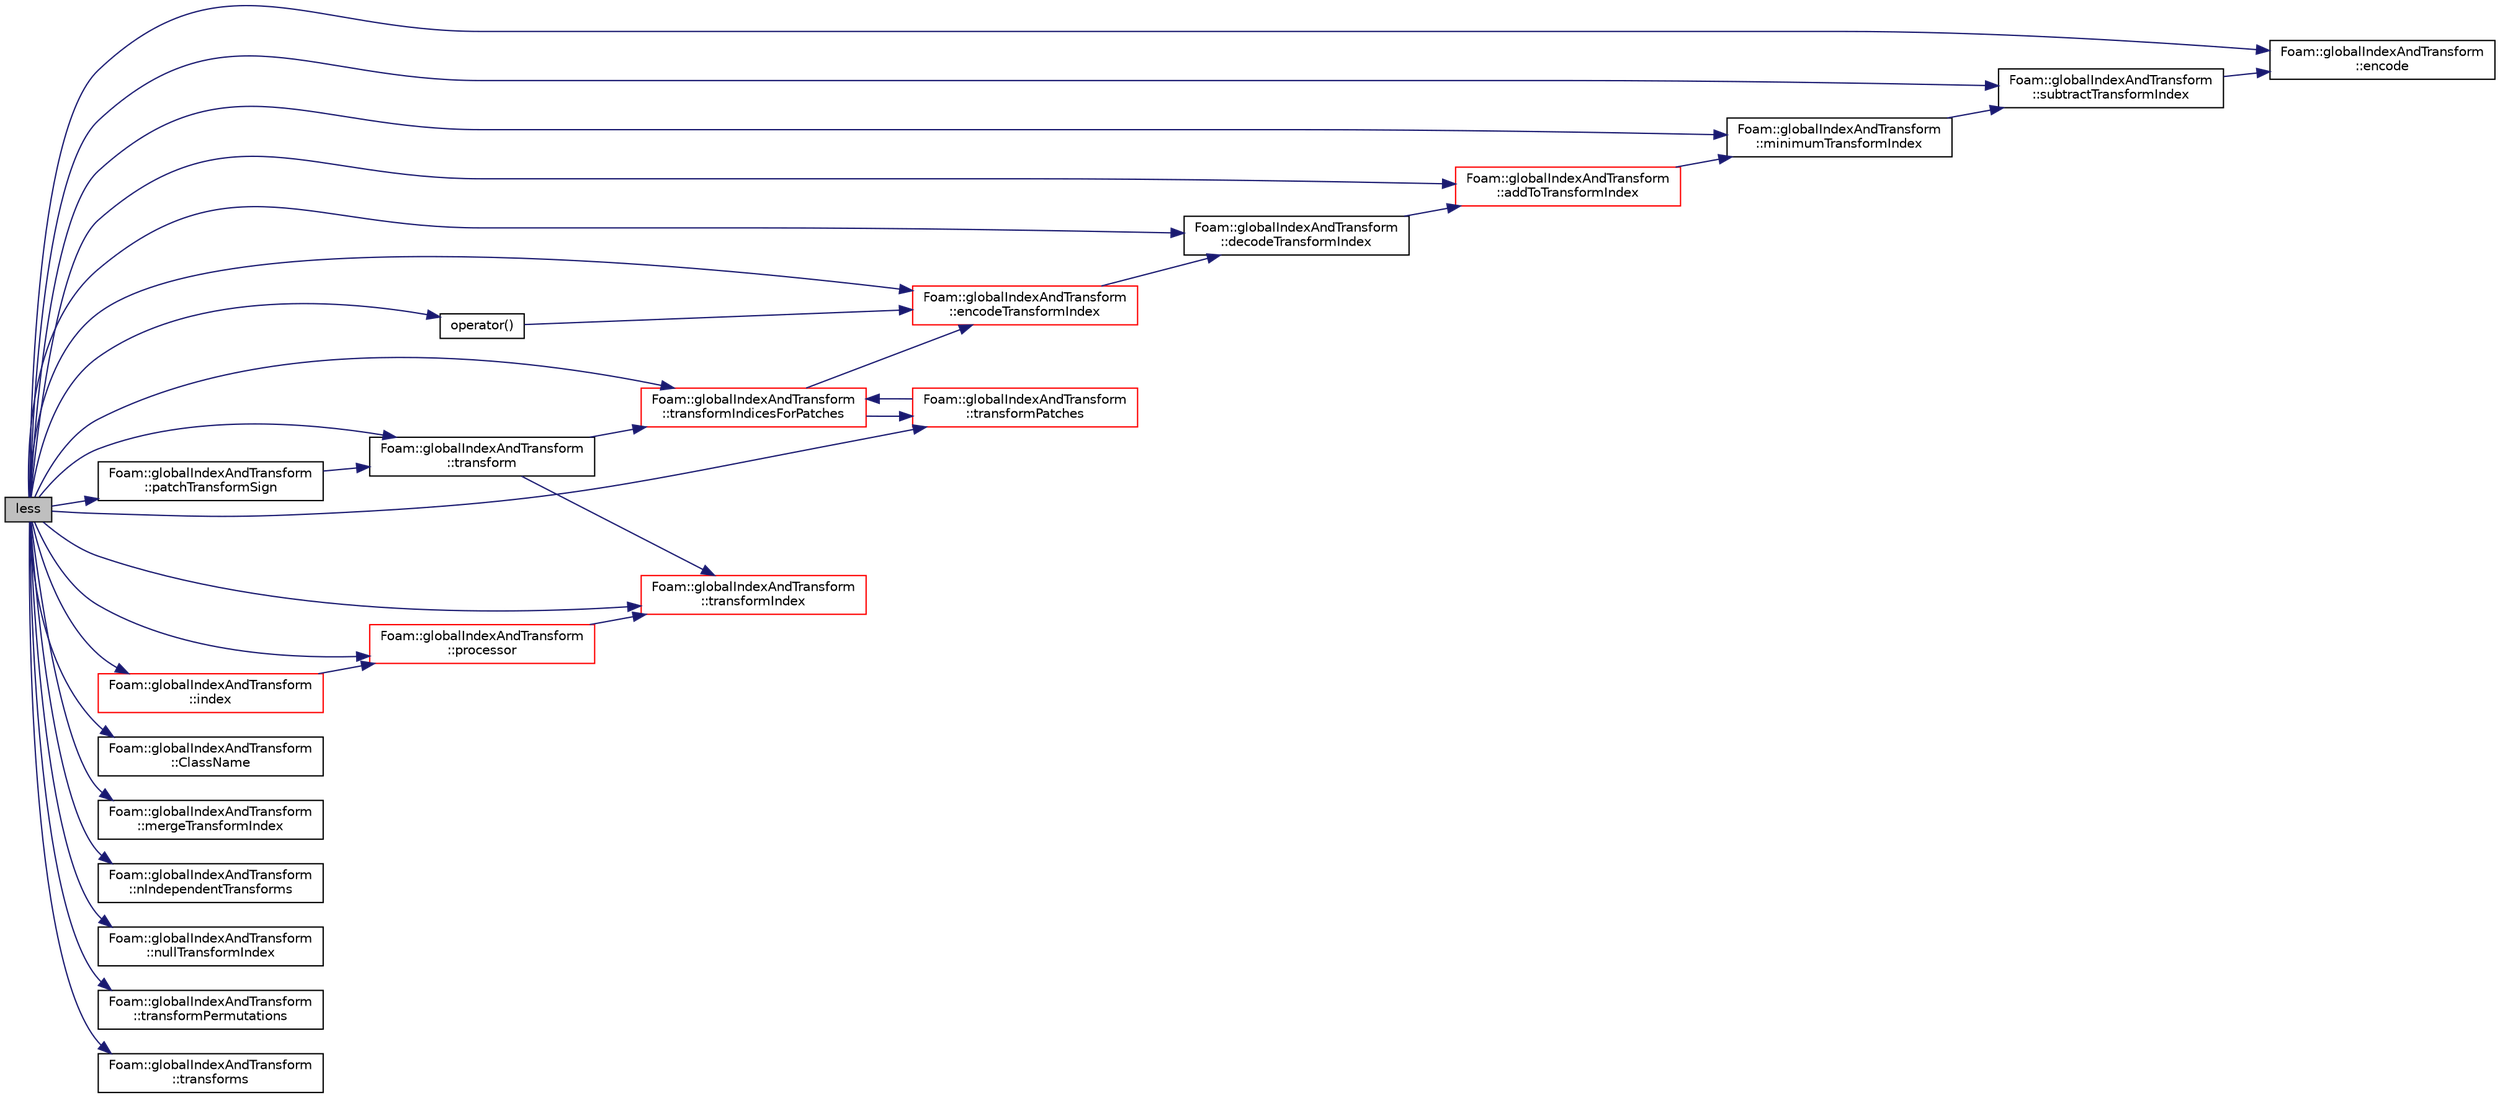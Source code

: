 digraph "less"
{
  bgcolor="transparent";
  edge [fontname="Helvetica",fontsize="10",labelfontname="Helvetica",labelfontsize="10"];
  node [fontname="Helvetica",fontsize="10",shape=record];
  rankdir="LR";
  Node0 [label="less",height=0.2,width=0.4,color="black", fillcolor="grey75", style="filled", fontcolor="black"];
  Node0 -> Node1 [color="midnightblue",fontsize="10",style="solid",fontname="Helvetica"];
  Node1 [label="Foam::globalIndexAndTransform\l::addToTransformIndex",height=0.2,width=0.4,color="red",URL="$a28849.html#ae9329ecbff5414c32adf2e3ea298efad",tooltip="Add patch transformation to transformIndex. Return new. "];
  Node1 -> Node54 [color="midnightblue",fontsize="10",style="solid",fontname="Helvetica"];
  Node54 [label="Foam::globalIndexAndTransform\l::minimumTransformIndex",height=0.2,width=0.4,color="black",URL="$a28849.html#af4f7e1b27247d7622a8c39abdd1f5b9d",tooltip="Combine two transformIndices. "];
  Node54 -> Node55 [color="midnightblue",fontsize="10",style="solid",fontname="Helvetica"];
  Node55 [label="Foam::globalIndexAndTransform\l::subtractTransformIndex",height=0.2,width=0.4,color="black",URL="$a28849.html#abfb13fbd76cb673f79ddfa1dd260e326",tooltip="Subtract two transformIndices. "];
  Node55 -> Node56 [color="midnightblue",fontsize="10",style="solid",fontname="Helvetica"];
  Node56 [label="Foam::globalIndexAndTransform\l::encode",height=0.2,width=0.4,color="black",URL="$a28849.html#a82059177855ade061a7ad0663ed4cc68",tooltip="Encode index and bare index as components on own processor. "];
  Node0 -> Node66 [color="midnightblue",fontsize="10",style="solid",fontname="Helvetica"];
  Node66 [label="Foam::globalIndexAndTransform\l::ClassName",height=0.2,width=0.4,color="black",URL="$a28849.html#ad8538b37d6b3241bb21f05e3fbd2d1fd"];
  Node0 -> Node67 [color="midnightblue",fontsize="10",style="solid",fontname="Helvetica"];
  Node67 [label="Foam::globalIndexAndTransform\l::decodeTransformIndex",height=0.2,width=0.4,color="black",URL="$a28849.html#aa5d03acefc3500c9ba5e129de60d117d",tooltip="Decode transform index. "];
  Node67 -> Node1 [color="midnightblue",fontsize="10",style="solid",fontname="Helvetica"];
  Node0 -> Node56 [color="midnightblue",fontsize="10",style="solid",fontname="Helvetica"];
  Node0 -> Node68 [color="midnightblue",fontsize="10",style="solid",fontname="Helvetica"];
  Node68 [label="Foam::globalIndexAndTransform\l::encodeTransformIndex",height=0.2,width=0.4,color="red",URL="$a28849.html#a5ad7c4efca1981054edaa6ede7cf61a1",tooltip="Generate a transform index from the permutation indices of. "];
  Node68 -> Node67 [color="midnightblue",fontsize="10",style="solid",fontname="Helvetica"];
  Node0 -> Node70 [color="midnightblue",fontsize="10",style="solid",fontname="Helvetica"];
  Node70 [label="Foam::globalIndexAndTransform\l::index",height=0.2,width=0.4,color="red",URL="$a28849.html#ae5f27da3d24cfe83d18f00b1adc4a8de",tooltip="Index carried by the object. "];
  Node70 -> Node71 [color="midnightblue",fontsize="10",style="solid",fontname="Helvetica"];
  Node71 [label="Foam::globalIndexAndTransform\l::processor",height=0.2,width=0.4,color="red",URL="$a28849.html#a391cb1737676bea47a5ef19684a4bb9f",tooltip="Which processor does this come from? "];
  Node71 -> Node72 [color="midnightblue",fontsize="10",style="solid",fontname="Helvetica"];
  Node72 [label="Foam::globalIndexAndTransform\l::transformIndex",height=0.2,width=0.4,color="red",URL="$a28849.html#a37a9d2a80e0db88cf7320ecfd71f5c35",tooltip="Transform carried by the object. "];
  Node0 -> Node73 [color="midnightblue",fontsize="10",style="solid",fontname="Helvetica"];
  Node73 [label="Foam::globalIndexAndTransform\l::mergeTransformIndex",height=0.2,width=0.4,color="black",URL="$a28849.html#a201e1eb5807137eecb2692185dc44055",tooltip="Combine two transformIndices. "];
  Node0 -> Node54 [color="midnightblue",fontsize="10",style="solid",fontname="Helvetica"];
  Node0 -> Node74 [color="midnightblue",fontsize="10",style="solid",fontname="Helvetica"];
  Node74 [label="Foam::globalIndexAndTransform\l::nIndependentTransforms",height=0.2,width=0.4,color="black",URL="$a28849.html#ae93fab6ca70314aff46e2a9c11cf4df2",tooltip="Return the number of independent transforms. "];
  Node0 -> Node75 [color="midnightblue",fontsize="10",style="solid",fontname="Helvetica"];
  Node75 [label="Foam::globalIndexAndTransform\l::nullTransformIndex",height=0.2,width=0.4,color="black",URL="$a28849.html#a78984df8a1ade6e191693aae57670aee",tooltip="Return the transformIndex (index in transformPermutations) "];
  Node0 -> Node76 [color="midnightblue",fontsize="10",style="solid",fontname="Helvetica"];
  Node76 [label="operator()",height=0.2,width=0.4,color="black",URL="$a28853.html#a6353a373f980ef6bf4f8ffef7bf093f3"];
  Node76 -> Node68 [color="midnightblue",fontsize="10",style="solid",fontname="Helvetica"];
  Node0 -> Node77 [color="midnightblue",fontsize="10",style="solid",fontname="Helvetica"];
  Node77 [label="Foam::globalIndexAndTransform\l::patchTransformSign",height=0.2,width=0.4,color="black",URL="$a28849.html#adf8b6e10e66537c83e38632a8f22f169",tooltip="Return access to the per-patch transform-sign pairs. "];
  Node77 -> Node78 [color="midnightblue",fontsize="10",style="solid",fontname="Helvetica"];
  Node78 [label="Foam::globalIndexAndTransform\l::transform",height=0.2,width=0.4,color="black",URL="$a28849.html#a394b589af5b529c46b524bb6418c05d5",tooltip="Access the overall (permuted) transform corresponding. "];
  Node78 -> Node72 [color="midnightblue",fontsize="10",style="solid",fontname="Helvetica"];
  Node78 -> Node79 [color="midnightblue",fontsize="10",style="solid",fontname="Helvetica"];
  Node79 [label="Foam::globalIndexAndTransform\l::transformIndicesForPatches",height=0.2,width=0.4,color="red",URL="$a28849.html#a00076648153dc2996ad3ceebc7fd643b",tooltip="Access the all of the indices of the transform. "];
  Node79 -> Node68 [color="midnightblue",fontsize="10",style="solid",fontname="Helvetica"];
  Node79 -> Node328 [color="midnightblue",fontsize="10",style="solid",fontname="Helvetica"];
  Node328 [label="Foam::globalIndexAndTransform\l::transformPatches",height=0.2,width=0.4,color="red",URL="$a28849.html#a1d11393fe85222da1ad68d53c263fe35",tooltip="Apply all of the transform permutations. "];
  Node328 -> Node79 [color="midnightblue",fontsize="10",style="solid",fontname="Helvetica"];
  Node0 -> Node71 [color="midnightblue",fontsize="10",style="solid",fontname="Helvetica"];
  Node0 -> Node55 [color="midnightblue",fontsize="10",style="solid",fontname="Helvetica"];
  Node0 -> Node78 [color="midnightblue",fontsize="10",style="solid",fontname="Helvetica"];
  Node0 -> Node72 [color="midnightblue",fontsize="10",style="solid",fontname="Helvetica"];
  Node0 -> Node79 [color="midnightblue",fontsize="10",style="solid",fontname="Helvetica"];
  Node0 -> Node328 [color="midnightblue",fontsize="10",style="solid",fontname="Helvetica"];
  Node0 -> Node329 [color="midnightblue",fontsize="10",style="solid",fontname="Helvetica"];
  Node329 [label="Foam::globalIndexAndTransform\l::transformPermutations",height=0.2,width=0.4,color="black",URL="$a28849.html#aa3c488fb461eb31d5964943e91a21b1d",tooltip="Return access to the permuted transforms. "];
  Node0 -> Node330 [color="midnightblue",fontsize="10",style="solid",fontname="Helvetica"];
  Node330 [label="Foam::globalIndexAndTransform\l::transforms",height=0.2,width=0.4,color="black",URL="$a28849.html#a57f7667ee97bc3db65523a3380b64f43",tooltip="Return access to the stored independent transforms. "];
}
